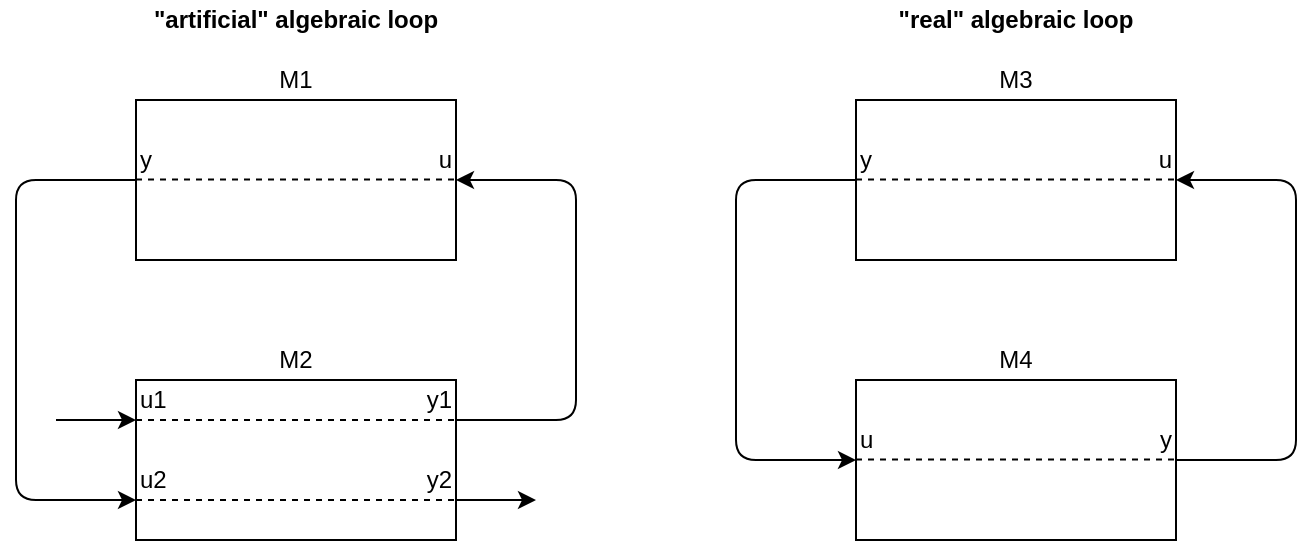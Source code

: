<mxfile version="14.0.4" type="device"><diagram id="z1aqs7jnVpaTF1MhCDs3" name="Page-1"><mxGraphModel dx="863" dy="456" grid="1" gridSize="10" guides="1" tooltips="1" connect="1" arrows="1" fold="1" page="1" pageScale="1" pageWidth="827" pageHeight="1169" math="0" shadow="0"><root><mxCell id="0"/><mxCell id="1" parent="0"/><mxCell id="4wCNOFqLf60oMx42eBZ1-7" value="" style="group" vertex="1" connectable="0" parent="1"><mxGeometry x="120" y="120" width="160" height="80" as="geometry"/></mxCell><mxCell id="4wCNOFqLf60oMx42eBZ1-2" value="" style="rounded=0;whiteSpace=wrap;html=1;" vertex="1" parent="4wCNOFqLf60oMx42eBZ1-7"><mxGeometry width="160" height="80" as="geometry"/></mxCell><mxCell id="4wCNOFqLf60oMx42eBZ1-6" value="" style="endArrow=none;dashed=1;html=1;exitX=0;exitY=0.25;exitDx=0;exitDy=0;entryX=1;entryY=0.25;entryDx=0;entryDy=0;" edge="1" parent="4wCNOFqLf60oMx42eBZ1-7"><mxGeometry width="50" height="50" relative="1" as="geometry"><mxPoint y="39.76" as="sourcePoint"/><mxPoint x="160" y="39.76" as="targetPoint"/></mxGeometry></mxCell><mxCell id="4wCNOFqLf60oMx42eBZ1-23" value="y" style="text;html=1;strokeColor=none;fillColor=none;align=left;verticalAlign=middle;whiteSpace=wrap;rounded=0;" vertex="1" parent="4wCNOFqLf60oMx42eBZ1-7"><mxGeometry y="20" width="40" height="20" as="geometry"/></mxCell><mxCell id="4wCNOFqLf60oMx42eBZ1-24" value="u" style="text;html=1;strokeColor=none;fillColor=none;align=right;verticalAlign=middle;whiteSpace=wrap;rounded=0;" vertex="1" parent="4wCNOFqLf60oMx42eBZ1-7"><mxGeometry x="120" y="20" width="40" height="20" as="geometry"/></mxCell><mxCell id="4wCNOFqLf60oMx42eBZ1-8" value="" style="group;labelPosition=center;verticalLabelPosition=top;align=center;verticalAlign=bottom;" vertex="1" connectable="0" parent="1"><mxGeometry x="120" y="260" width="160" height="80" as="geometry"/></mxCell><mxCell id="4wCNOFqLf60oMx42eBZ1-3" value="" style="rounded=0;whiteSpace=wrap;html=1;" vertex="1" parent="4wCNOFqLf60oMx42eBZ1-8"><mxGeometry width="160" height="80" as="geometry"/></mxCell><mxCell id="4wCNOFqLf60oMx42eBZ1-4" value="" style="endArrow=none;dashed=1;html=1;exitX=0;exitY=0.25;exitDx=0;exitDy=0;entryX=1;entryY=0.25;entryDx=0;entryDy=0;" edge="1" parent="4wCNOFqLf60oMx42eBZ1-8" source="4wCNOFqLf60oMx42eBZ1-3" target="4wCNOFqLf60oMx42eBZ1-3"><mxGeometry width="50" height="50" relative="1" as="geometry"><mxPoint x="270" y="120" as="sourcePoint"/><mxPoint x="320" y="70" as="targetPoint"/></mxGeometry></mxCell><mxCell id="4wCNOFqLf60oMx42eBZ1-5" value="" style="endArrow=none;dashed=1;html=1;exitX=0;exitY=0.25;exitDx=0;exitDy=0;entryX=1;entryY=0.25;entryDx=0;entryDy=0;" edge="1" parent="4wCNOFqLf60oMx42eBZ1-8"><mxGeometry width="50" height="50" relative="1" as="geometry"><mxPoint y="60" as="sourcePoint"/><mxPoint x="160" y="60" as="targetPoint"/></mxGeometry></mxCell><mxCell id="4wCNOFqLf60oMx42eBZ1-13" value="u1" style="text;html=1;strokeColor=none;fillColor=none;align=left;verticalAlign=middle;whiteSpace=wrap;rounded=0;" vertex="1" parent="4wCNOFqLf60oMx42eBZ1-8"><mxGeometry width="40" height="20" as="geometry"/></mxCell><mxCell id="4wCNOFqLf60oMx42eBZ1-14" value="u2" style="text;html=1;strokeColor=none;fillColor=none;align=left;verticalAlign=middle;whiteSpace=wrap;rounded=0;" vertex="1" parent="4wCNOFqLf60oMx42eBZ1-8"><mxGeometry y="40" width="40" height="20" as="geometry"/></mxCell><mxCell id="4wCNOFqLf60oMx42eBZ1-21" value="y2" style="text;html=1;strokeColor=none;fillColor=none;align=right;verticalAlign=middle;whiteSpace=wrap;rounded=0;" vertex="1" parent="4wCNOFqLf60oMx42eBZ1-8"><mxGeometry x="120" y="40" width="40" height="20" as="geometry"/></mxCell><mxCell id="4wCNOFqLf60oMx42eBZ1-22" value="y1" style="text;html=1;strokeColor=none;fillColor=none;align=right;verticalAlign=middle;whiteSpace=wrap;rounded=0;" vertex="1" parent="4wCNOFqLf60oMx42eBZ1-8"><mxGeometry x="120" width="40" height="20" as="geometry"/></mxCell><mxCell id="4wCNOFqLf60oMx42eBZ1-9" value="" style="endArrow=classic;html=1;entryX=0;entryY=0.75;entryDx=0;entryDy=0;edgeStyle=orthogonalEdgeStyle;exitX=0;exitY=0.5;exitDx=0;exitDy=0;" edge="1" parent="1" source="4wCNOFqLf60oMx42eBZ1-2" target="4wCNOFqLf60oMx42eBZ1-3"><mxGeometry width="50" height="50" relative="1" as="geometry"><mxPoint x="240" y="270" as="sourcePoint"/><mxPoint x="290" y="220" as="targetPoint"/><Array as="points"><mxPoint x="60" y="160"/><mxPoint x="60" y="320"/></Array></mxGeometry></mxCell><mxCell id="4wCNOFqLf60oMx42eBZ1-10" value="" style="endArrow=classic;html=1;entryX=0;entryY=0.25;entryDx=0;entryDy=0;" edge="1" parent="1" target="4wCNOFqLf60oMx42eBZ1-3"><mxGeometry width="50" height="50" relative="1" as="geometry"><mxPoint x="80" y="280" as="sourcePoint"/><mxPoint x="290" y="200" as="targetPoint"/></mxGeometry></mxCell><mxCell id="4wCNOFqLf60oMx42eBZ1-11" value="" style="endArrow=classic;html=1;" edge="1" parent="1"><mxGeometry width="50" height="50" relative="1" as="geometry"><mxPoint x="280" y="320" as="sourcePoint"/><mxPoint x="320" y="320" as="targetPoint"/></mxGeometry></mxCell><mxCell id="4wCNOFqLf60oMx42eBZ1-12" value="" style="endArrow=classic;html=1;exitX=1;exitY=0.25;exitDx=0;exitDy=0;edgeStyle=orthogonalEdgeStyle;entryX=1;entryY=0.5;entryDx=0;entryDy=0;" edge="1" parent="1" source="4wCNOFqLf60oMx42eBZ1-3" target="4wCNOFqLf60oMx42eBZ1-2"><mxGeometry width="50" height="50" relative="1" as="geometry"><mxPoint x="240" y="270" as="sourcePoint"/><mxPoint x="290" y="220" as="targetPoint"/><Array as="points"><mxPoint x="340" y="280"/><mxPoint x="340" y="160"/></Array></mxGeometry></mxCell><mxCell id="4wCNOFqLf60oMx42eBZ1-25" value="M1" style="text;html=1;strokeColor=none;fillColor=none;align=center;verticalAlign=middle;whiteSpace=wrap;rounded=0;" vertex="1" parent="1"><mxGeometry x="180" y="100" width="40" height="20" as="geometry"/></mxCell><mxCell id="4wCNOFqLf60oMx42eBZ1-26" value="M2" style="text;html=1;strokeColor=none;fillColor=none;align=center;verticalAlign=middle;whiteSpace=wrap;rounded=0;" vertex="1" parent="1"><mxGeometry x="180" y="240" width="40" height="20" as="geometry"/></mxCell><mxCell id="4wCNOFqLf60oMx42eBZ1-27" value="" style="group" vertex="1" connectable="0" parent="1"><mxGeometry x="480" y="120" width="160" height="80" as="geometry"/></mxCell><mxCell id="4wCNOFqLf60oMx42eBZ1-28" value="" style="rounded=0;whiteSpace=wrap;html=1;" vertex="1" parent="4wCNOFqLf60oMx42eBZ1-27"><mxGeometry width="160" height="80" as="geometry"/></mxCell><mxCell id="4wCNOFqLf60oMx42eBZ1-29" value="" style="endArrow=none;dashed=1;html=1;exitX=0;exitY=0.25;exitDx=0;exitDy=0;entryX=1;entryY=0.25;entryDx=0;entryDy=0;" edge="1" parent="4wCNOFqLf60oMx42eBZ1-27"><mxGeometry width="50" height="50" relative="1" as="geometry"><mxPoint y="39.76" as="sourcePoint"/><mxPoint x="160" y="39.76" as="targetPoint"/></mxGeometry></mxCell><mxCell id="4wCNOFqLf60oMx42eBZ1-30" value="y" style="text;html=1;strokeColor=none;fillColor=none;align=left;verticalAlign=middle;whiteSpace=wrap;rounded=0;" vertex="1" parent="4wCNOFqLf60oMx42eBZ1-27"><mxGeometry y="20" width="40" height="20" as="geometry"/></mxCell><mxCell id="4wCNOFqLf60oMx42eBZ1-31" value="u" style="text;html=1;strokeColor=none;fillColor=none;align=right;verticalAlign=middle;whiteSpace=wrap;rounded=0;" vertex="1" parent="4wCNOFqLf60oMx42eBZ1-27"><mxGeometry x="120" y="20" width="40" height="20" as="geometry"/></mxCell><mxCell id="4wCNOFqLf60oMx42eBZ1-32" value="M3" style="text;html=1;strokeColor=none;fillColor=none;align=center;verticalAlign=middle;whiteSpace=wrap;rounded=0;" vertex="1" parent="1"><mxGeometry x="540" y="100" width="40" height="20" as="geometry"/></mxCell><mxCell id="4wCNOFqLf60oMx42eBZ1-33" value="" style="group" vertex="1" connectable="0" parent="1"><mxGeometry x="480" y="260" width="160" height="80" as="geometry"/></mxCell><mxCell id="4wCNOFqLf60oMx42eBZ1-34" value="" style="rounded=0;whiteSpace=wrap;html=1;" vertex="1" parent="4wCNOFqLf60oMx42eBZ1-33"><mxGeometry width="160" height="80" as="geometry"/></mxCell><mxCell id="4wCNOFqLf60oMx42eBZ1-35" value="" style="endArrow=none;dashed=1;html=1;exitX=0;exitY=0.25;exitDx=0;exitDy=0;entryX=1;entryY=0.25;entryDx=0;entryDy=0;" edge="1" parent="4wCNOFqLf60oMx42eBZ1-33"><mxGeometry width="50" height="50" relative="1" as="geometry"><mxPoint y="39.76" as="sourcePoint"/><mxPoint x="160" y="39.76" as="targetPoint"/></mxGeometry></mxCell><mxCell id="4wCNOFqLf60oMx42eBZ1-36" value="u" style="text;html=1;strokeColor=none;fillColor=none;align=left;verticalAlign=middle;whiteSpace=wrap;rounded=0;" vertex="1" parent="4wCNOFqLf60oMx42eBZ1-33"><mxGeometry y="20" width="40" height="20" as="geometry"/></mxCell><mxCell id="4wCNOFqLf60oMx42eBZ1-37" value="y" style="text;html=1;strokeColor=none;fillColor=none;align=right;verticalAlign=middle;whiteSpace=wrap;rounded=0;" vertex="1" parent="4wCNOFqLf60oMx42eBZ1-33"><mxGeometry x="120" y="20" width="40" height="20" as="geometry"/></mxCell><mxCell id="4wCNOFqLf60oMx42eBZ1-38" value="M4" style="text;html=1;strokeColor=none;fillColor=none;align=center;verticalAlign=middle;whiteSpace=wrap;rounded=0;" vertex="1" parent="1"><mxGeometry x="540" y="240" width="40" height="20" as="geometry"/></mxCell><mxCell id="4wCNOFqLf60oMx42eBZ1-39" value="" style="endArrow=classic;html=1;exitX=0;exitY=1;exitDx=0;exitDy=0;edgeStyle=orthogonalEdgeStyle;entryX=0;entryY=1;entryDx=0;entryDy=0;" edge="1" parent="1" source="4wCNOFqLf60oMx42eBZ1-30" target="4wCNOFqLf60oMx42eBZ1-36"><mxGeometry width="50" height="50" relative="1" as="geometry"><mxPoint x="290" y="310" as="sourcePoint"/><mxPoint x="290" y="170" as="targetPoint"/><Array as="points"><mxPoint x="420" y="160"/><mxPoint x="420" y="300"/></Array></mxGeometry></mxCell><mxCell id="4wCNOFqLf60oMx42eBZ1-40" value="" style="endArrow=classic;html=1;edgeStyle=orthogonalEdgeStyle;entryX=1;entryY=0.5;entryDx=0;entryDy=0;exitX=1;exitY=0.5;exitDx=0;exitDy=0;" edge="1" parent="1" source="4wCNOFqLf60oMx42eBZ1-34" target="4wCNOFqLf60oMx42eBZ1-28"><mxGeometry width="50" height="50" relative="1" as="geometry"><mxPoint x="640" y="320" as="sourcePoint"/><mxPoint x="490" y="330" as="targetPoint"/><Array as="points"><mxPoint x="700" y="300"/><mxPoint x="700" y="160"/></Array></mxGeometry></mxCell><mxCell id="4wCNOFqLf60oMx42eBZ1-41" value="&quot;artificial&quot; algebraic loop" style="text;html=1;strokeColor=none;fillColor=none;align=center;verticalAlign=middle;whiteSpace=wrap;rounded=0;fontStyle=1" vertex="1" parent="1"><mxGeometry x="120" y="70" width="160" height="20" as="geometry"/></mxCell><mxCell id="4wCNOFqLf60oMx42eBZ1-42" value="&quot;real&quot; algebraic loop" style="text;html=1;strokeColor=none;fillColor=none;align=center;verticalAlign=middle;whiteSpace=wrap;rounded=0;fontStyle=1" vertex="1" parent="1"><mxGeometry x="480" y="70" width="160" height="20" as="geometry"/></mxCell></root></mxGraphModel></diagram></mxfile>